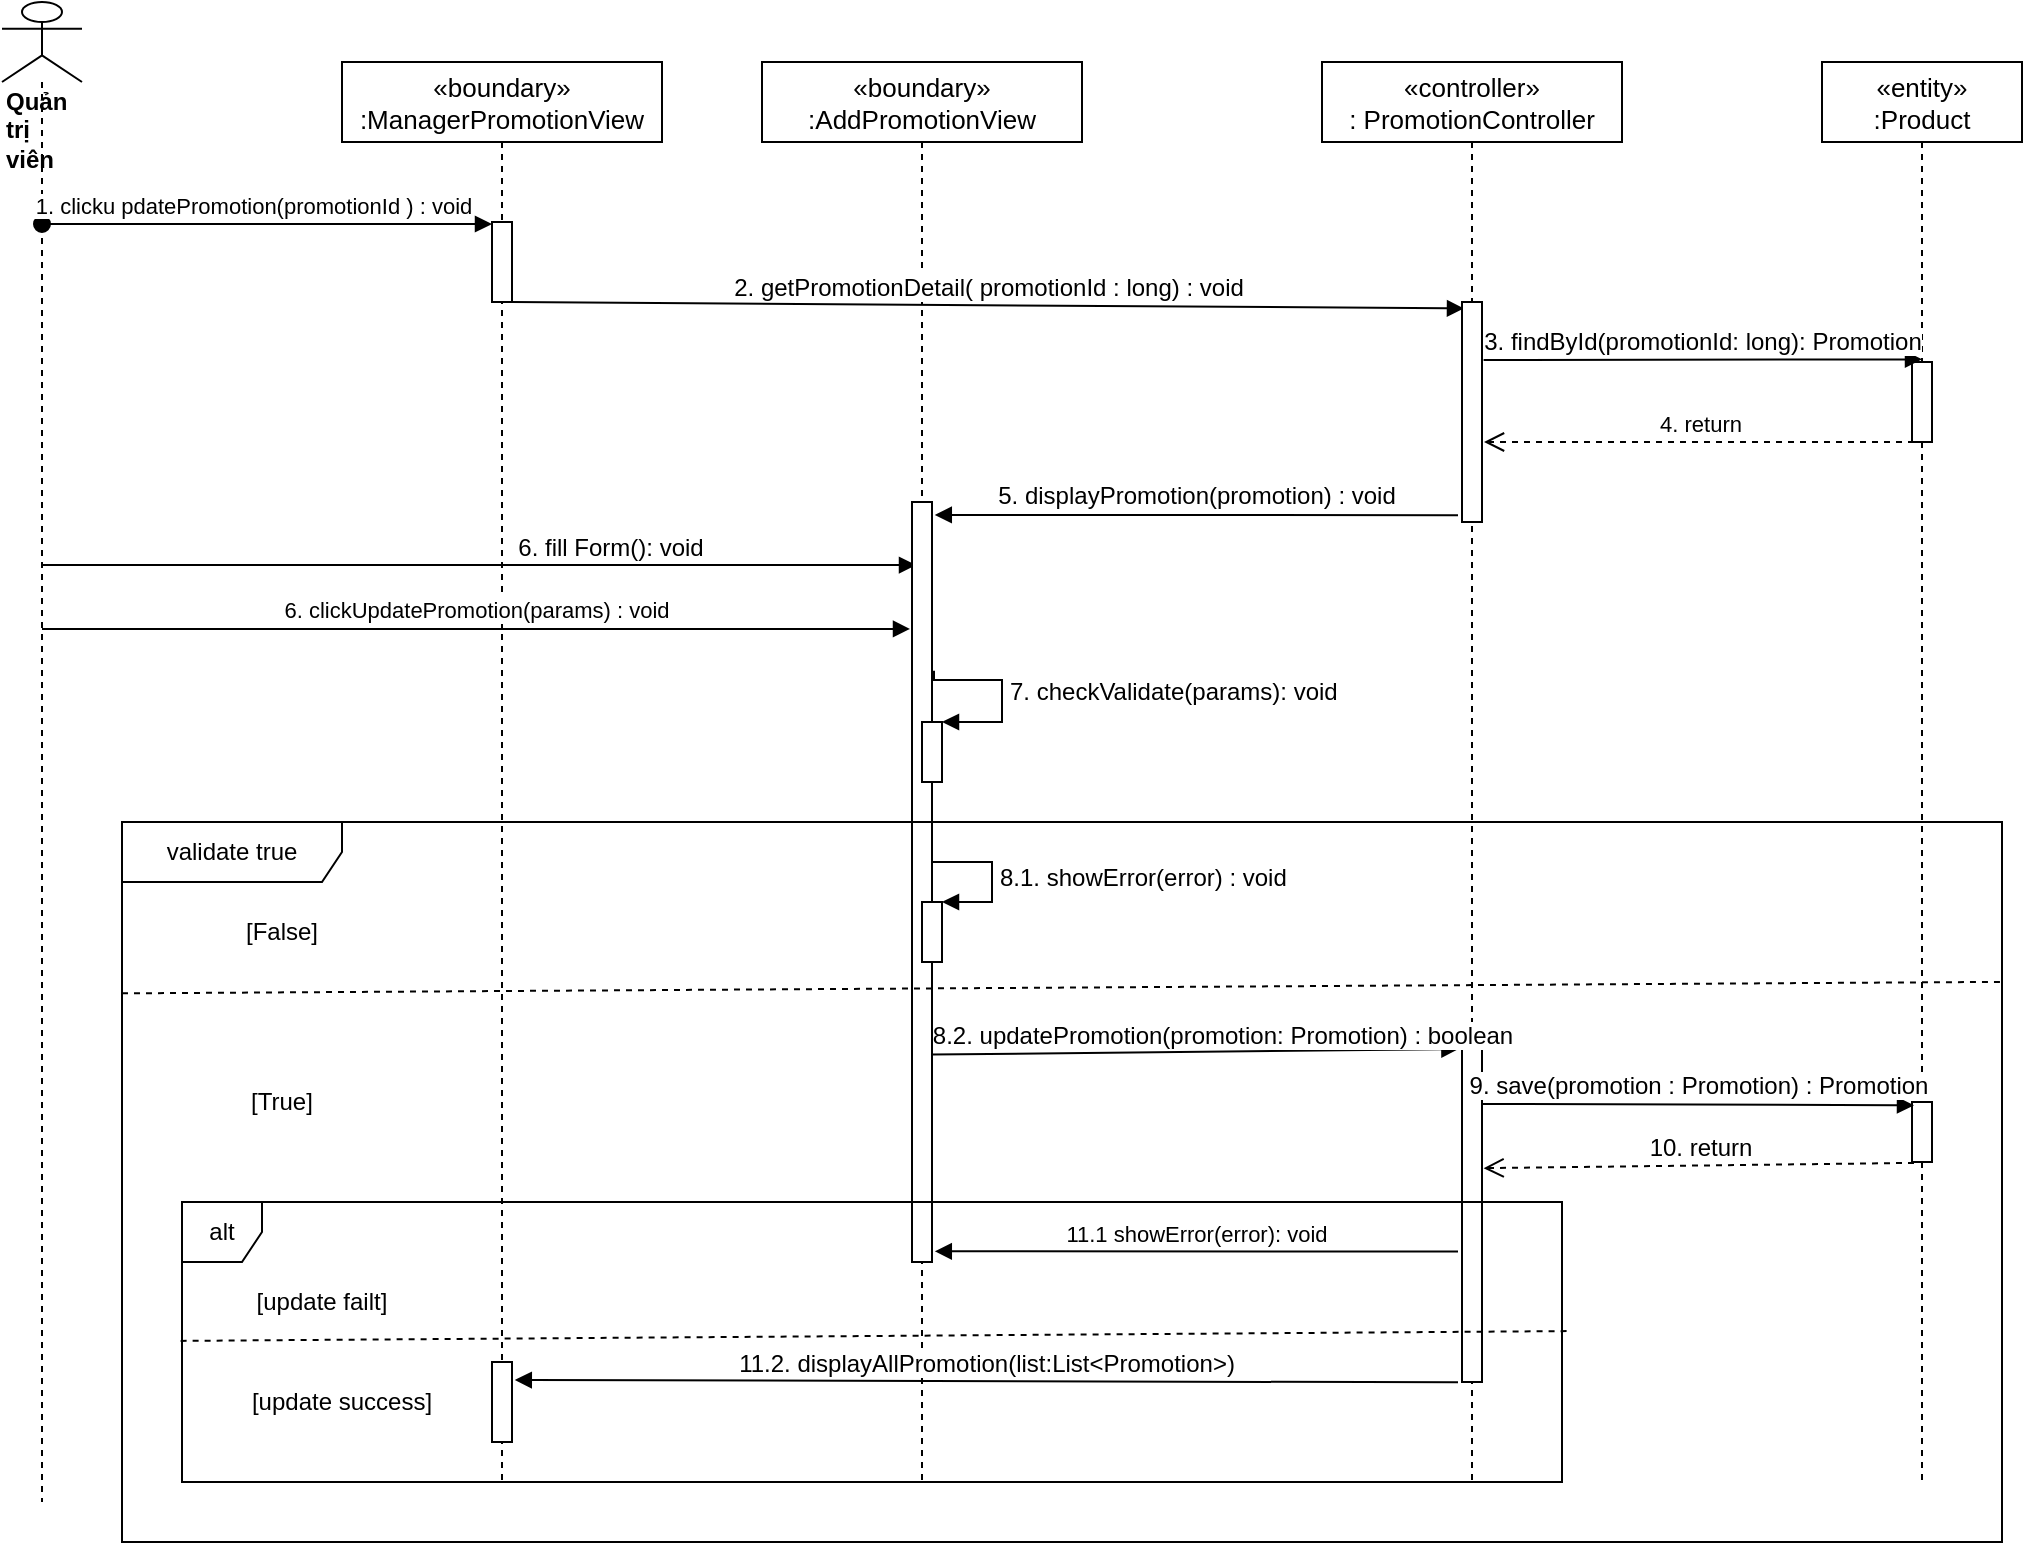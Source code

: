 <mxfile version="14.8.2" type="device"><diagram id="kgpKYQtTHZ0yAKxKKP6v" name="Page-1"><mxGraphModel dx="1038" dy="521" grid="1" gridSize="10" guides="1" tooltips="1" connect="1" arrows="1" fold="1" page="1" pageScale="1" pageWidth="850" pageHeight="1100" math="0" shadow="0"><root><mxCell id="0"/><mxCell id="1" parent="0"/><mxCell id="ZRu1RAUKc7t4GNgAST4--1" value="«boundary»&#10;:AddPromotionView" style="shape=umlLifeline;perimeter=lifelinePerimeter;container=1;collapsible=0;recursiveResize=0;rounded=0;shadow=0;strokeWidth=1;fontSize=13;" parent="1" vertex="1"><mxGeometry x="410" y="80" width="160" height="710" as="geometry"/></mxCell><mxCell id="ZRu1RAUKc7t4GNgAST4--2" value="«controller»&#10;: PromotionController" style="shape=umlLifeline;perimeter=lifelinePerimeter;container=1;collapsible=0;recursiveResize=0;rounded=0;shadow=0;strokeWidth=1;fontSize=13;" parent="1" vertex="1"><mxGeometry x="690" y="80" width="150" height="710" as="geometry"/></mxCell><mxCell id="ZRu1RAUKc7t4GNgAST4--3" value="" style="points=[];perimeter=orthogonalPerimeter;rounded=0;shadow=0;strokeWidth=1;" parent="ZRu1RAUKc7t4GNgAST4--2" vertex="1"><mxGeometry x="70" y="490" width="10" height="170" as="geometry"/></mxCell><mxCell id="ZRu1RAUKc7t4GNgAST4--4" value="&lt;div&gt;&lt;b&gt;Quản trị viên&lt;/b&gt;&lt;/div&gt;" style="shape=umlLifeline;participant=umlActor;perimeter=lifelinePerimeter;whiteSpace=wrap;html=1;container=1;collapsible=0;recursiveResize=0;verticalAlign=top;spacingTop=36;outlineConnect=0;align=left;size=40;" parent="1" vertex="1"><mxGeometry x="30" y="50" width="40" height="750" as="geometry"/></mxCell><mxCell id="ZRu1RAUKc7t4GNgAST4--5" value="1. clicku pdatePromotion(promotionId ) : void" style="verticalAlign=bottom;startArrow=oval;endArrow=block;startSize=8;shadow=0;strokeWidth=1;entryX=0;entryY=0.025;entryDx=0;entryDy=0;entryPerimeter=0;" parent="1" source="ZRu1RAUKc7t4GNgAST4--4" target="ZRu1RAUKc7t4GNgAST4--13" edge="1"><mxGeometry x="-0.06" relative="1" as="geometry"><mxPoint x="100" y="170" as="sourcePoint"/><mxPoint as="offset"/><mxPoint x="180" y="170" as="targetPoint"/></mxGeometry></mxCell><mxCell id="ZRu1RAUKc7t4GNgAST4--6" value="«entity»&#10;:Product" style="shape=umlLifeline;perimeter=lifelinePerimeter;container=1;collapsible=0;recursiveResize=0;rounded=0;shadow=0;strokeWidth=1;fontSize=13;" parent="1" vertex="1"><mxGeometry x="940" y="80" width="100" height="710" as="geometry"/></mxCell><mxCell id="ZRu1RAUKc7t4GNgAST4--7" value="" style="points=[];perimeter=orthogonalPerimeter;rounded=0;shadow=0;strokeWidth=1;" parent="ZRu1RAUKc7t4GNgAST4--6" vertex="1"><mxGeometry x="45" y="520" width="10" height="30" as="geometry"/></mxCell><mxCell id="ZRu1RAUKc7t4GNgAST4--8" value="&lt;font style=&quot;font-size: 12px&quot;&gt;9. save(promotion : Promotion) : Promotion&lt;/font&gt;" style="html=1;verticalAlign=bottom;endArrow=block;entryX=0.1;entryY=0.055;entryDx=0;entryDy=0;entryPerimeter=0;exitX=1;exitY=0.182;exitDx=0;exitDy=0;exitPerimeter=0;" parent="1" source="ZRu1RAUKc7t4GNgAST4--3" target="ZRu1RAUKc7t4GNgAST4--7" edge="1"><mxGeometry width="80" relative="1" as="geometry"><mxPoint x="710" y="422" as="sourcePoint"/><mxPoint x="1010" y="239" as="targetPoint"/></mxGeometry></mxCell><mxCell id="ZRu1RAUKc7t4GNgAST4--9" value="&lt;font style=&quot;font-size: 12px&quot;&gt;10. return&lt;/font&gt;" style="html=1;verticalAlign=bottom;endArrow=open;dashed=1;endSize=8;exitX=0.1;exitY=1.015;exitDx=0;exitDy=0;exitPerimeter=0;entryX=1.08;entryY=0.371;entryDx=0;entryDy=0;entryPerimeter=0;" parent="1" source="ZRu1RAUKc7t4GNgAST4--7" target="ZRu1RAUKc7t4GNgAST4--3" edge="1"><mxGeometry relative="1" as="geometry"><mxPoint x="790" y="300" as="sourcePoint"/><mxPoint x="670" y="461" as="targetPoint"/></mxGeometry></mxCell><mxCell id="ZRu1RAUKc7t4GNgAST4--10" value="&lt;font style=&quot;font-size: 12px&quot;&gt;6. fill Form(): void&lt;/font&gt;" style="html=1;verticalAlign=bottom;endArrow=block;entryX=0.2;entryY=0.083;entryDx=0;entryDy=0;entryPerimeter=0;" parent="1" source="ZRu1RAUKc7t4GNgAST4--4" target="ZRu1RAUKc7t4GNgAST4--14" edge="1"><mxGeometry x="0.294" width="80" relative="1" as="geometry"><mxPoint x="380" y="270" as="sourcePoint"/><mxPoint x="490" y="300" as="targetPoint"/><mxPoint x="1" as="offset"/></mxGeometry></mxCell><mxCell id="ZRu1RAUKc7t4GNgAST4--11" value="&lt;font style=&quot;font-size: 12px&quot;&gt;8.2. updatePromotion(promotion: Promotion) : boolean&lt;/font&gt;" style="html=1;verticalAlign=bottom;endArrow=block;entryX=-0.18;entryY=0.021;entryDx=0;entryDy=0;entryPerimeter=0;exitX=0.98;exitY=0.727;exitDx=0;exitDy=0;exitPerimeter=0;" parent="1" source="ZRu1RAUKc7t4GNgAST4--14" target="ZRu1RAUKc7t4GNgAST4--3" edge="1"><mxGeometry x="0.105" y="-1" width="80" relative="1" as="geometry"><mxPoint x="494" y="582" as="sourcePoint"/><mxPoint x="700" y="370" as="targetPoint"/><mxPoint as="offset"/></mxGeometry></mxCell><mxCell id="ZRu1RAUKc7t4GNgAST4--12" value="«boundary»&#10;:ManagerPromotionView" style="shape=umlLifeline;perimeter=lifelinePerimeter;container=1;collapsible=0;recursiveResize=0;rounded=0;shadow=0;strokeWidth=1;fontSize=13;" parent="1" vertex="1"><mxGeometry x="200" y="80" width="160" height="710" as="geometry"/></mxCell><mxCell id="ZRu1RAUKc7t4GNgAST4--13" value="" style="html=1;points=[];perimeter=orthogonalPerimeter;" parent="1" vertex="1"><mxGeometry x="275" y="160" width="10" height="40" as="geometry"/></mxCell><mxCell id="ZRu1RAUKc7t4GNgAST4--14" value="" style="html=1;points=[];perimeter=orthogonalPerimeter;" parent="1" vertex="1"><mxGeometry x="485" y="300" width="10" height="380" as="geometry"/></mxCell><mxCell id="ZRu1RAUKc7t4GNgAST4--15" value="&lt;font style=&quot;font-size: 12px&quot;&gt;2. getPromotionDetail( promotionId : long) : void&lt;/font&gt;" style="html=1;verticalAlign=bottom;endArrow=block;exitX=1;exitY=1;exitDx=0;exitDy=0;exitPerimeter=0;entryX=0.1;entryY=0.029;entryDx=0;entryDy=0;entryPerimeter=0;" parent="1" source="ZRu1RAUKc7t4GNgAST4--13" target="ZRu1RAUKc7t4GNgAST4--26" edge="1"><mxGeometry width="80" relative="1" as="geometry"><mxPoint x="520" y="230" as="sourcePoint"/><mxPoint x="430" y="200" as="targetPoint"/></mxGeometry></mxCell><mxCell id="ZRu1RAUKc7t4GNgAST4--18" value="6. clickUpdatePromotion(params) : void" style="html=1;verticalAlign=bottom;endArrow=block;entryX=-0.1;entryY=0.167;entryDx=0;entryDy=0;entryPerimeter=0;" parent="1" source="ZRu1RAUKc7t4GNgAST4--4" target="ZRu1RAUKc7t4GNgAST4--14" edge="1"><mxGeometry width="80" relative="1" as="geometry"><mxPoint x="520" y="330" as="sourcePoint"/><mxPoint x="480" y="330" as="targetPoint"/></mxGeometry></mxCell><mxCell id="ZRu1RAUKc7t4GNgAST4--20" value="alt" style="shape=umlFrame;whiteSpace=wrap;html=1;width=40;height=30;" parent="1" vertex="1"><mxGeometry x="120" y="650" width="690" height="140" as="geometry"/></mxCell><mxCell id="ZRu1RAUKc7t4GNgAST4--23" value="" style="html=1;points=[];perimeter=orthogonalPerimeter;" parent="1" vertex="1"><mxGeometry x="275" y="730" width="10" height="40" as="geometry"/></mxCell><mxCell id="ZRu1RAUKc7t4GNgAST4--26" value="" style="html=1;points=[];perimeter=orthogonalPerimeter;" parent="1" vertex="1"><mxGeometry x="760" y="200" width="10" height="110" as="geometry"/></mxCell><mxCell id="ZRu1RAUKc7t4GNgAST4--27" value="" style="html=1;points=[];perimeter=orthogonalPerimeter;" parent="1" vertex="1"><mxGeometry x="985" y="230" width="10" height="40" as="geometry"/></mxCell><mxCell id="ZRu1RAUKc7t4GNgAST4--28" value="&lt;font style=&quot;font-size: 12px&quot;&gt;3. findById(promotionId: long): Promotion&lt;/font&gt;" style="html=1;verticalAlign=bottom;endArrow=block;entryX=0.5;entryY=-0.033;entryDx=0;entryDy=0;entryPerimeter=0;exitX=1.08;exitY=0.264;exitDx=0;exitDy=0;exitPerimeter=0;" parent="1" source="ZRu1RAUKc7t4GNgAST4--26" target="ZRu1RAUKc7t4GNgAST4--27" edge="1"><mxGeometry width="80" relative="1" as="geometry"><mxPoint x="740" y="219" as="sourcePoint"/><mxPoint x="600" y="320" as="targetPoint"/></mxGeometry></mxCell><mxCell id="ZRu1RAUKc7t4GNgAST4--29" value="4. return" style="html=1;verticalAlign=bottom;endArrow=open;dashed=1;endSize=8;exitX=0.1;exitY=1;exitDx=0;exitDy=0;exitPerimeter=0;" parent="1" source="ZRu1RAUKc7t4GNgAST4--27" edge="1"><mxGeometry relative="1" as="geometry"><mxPoint x="600" y="320" as="sourcePoint"/><mxPoint x="771" y="270" as="targetPoint"/></mxGeometry></mxCell><mxCell id="ZRu1RAUKc7t4GNgAST4--31" value="" style="html=1;points=[];perimeter=orthogonalPerimeter;" parent="1" vertex="1"><mxGeometry x="490" y="410" width="10" height="30" as="geometry"/></mxCell><mxCell id="ZRu1RAUKc7t4GNgAST4--32" value="&lt;font style=&quot;font-size: 12px&quot;&gt;7. checkValidate(params): void&lt;/font&gt;" style="edgeStyle=orthogonalEdgeStyle;html=1;align=left;spacingLeft=2;endArrow=block;rounded=0;entryX=1;entryY=0;exitX=1.1;exitY=0.222;exitDx=0;exitDy=0;exitPerimeter=0;" parent="1" source="ZRu1RAUKc7t4GNgAST4--14" target="ZRu1RAUKc7t4GNgAST4--31" edge="1"><mxGeometry relative="1" as="geometry"><mxPoint x="506" y="350" as="sourcePoint"/><Array as="points"><mxPoint x="530" y="389"/><mxPoint x="530" y="410"/></Array></mxGeometry></mxCell><mxCell id="ZRu1RAUKc7t4GNgAST4--35" value="validate true" style="shape=umlFrame;whiteSpace=wrap;html=1;width=110;height=30;" parent="1" vertex="1"><mxGeometry x="90" y="460" width="940" height="360" as="geometry"/></mxCell><mxCell id="6nZbSX6u_5OKF9adf8eh-1" value="&lt;span style=&quot;font-family: &amp;#34;helvetica&amp;#34;&quot;&gt;&lt;font style=&quot;font-size: 12px&quot;&gt;11.2. displayAllPromotion(list:List&amp;lt;Promotion&amp;gt;)&lt;/font&gt;&lt;/span&gt;" style="html=1;verticalAlign=bottom;endArrow=block;entryX=1.14;entryY=0.225;entryDx=0;entryDy=0;entryPerimeter=0;exitX=-0.2;exitY=1.001;exitDx=0;exitDy=0;exitPerimeter=0;" parent="1" source="ZRu1RAUKc7t4GNgAST4--3" target="ZRu1RAUKc7t4GNgAST4--23" edge="1"><mxGeometry width="80" relative="1" as="geometry"><mxPoint x="484" y="709" as="sourcePoint"/><mxPoint x="300" y="625" as="targetPoint"/></mxGeometry></mxCell><mxCell id="kvXdKVqNfbORM3YFCUFi-1" value="&lt;font style=&quot;font-size: 12px&quot;&gt;5. displayPromotion(promotion) : void&lt;/font&gt;" style="html=1;verticalAlign=bottom;endArrow=block;fontSize=13;exitX=-0.2;exitY=0.969;exitDx=0;exitDy=0;exitPerimeter=0;entryX=1.14;entryY=0.017;entryDx=0;entryDy=0;entryPerimeter=0;" parent="1" source="ZRu1RAUKc7t4GNgAST4--26" target="ZRu1RAUKc7t4GNgAST4--14" edge="1"><mxGeometry width="80" relative="1" as="geometry"><mxPoint x="760" y="271" as="sourcePoint"/><mxPoint x="520" y="302" as="targetPoint"/></mxGeometry></mxCell><mxCell id="73MDTavUxhV8NpDk_DMn-1" value="" style="html=1;points=[];perimeter=orthogonalPerimeter;" parent="1" vertex="1"><mxGeometry x="490" y="500" width="10" height="30" as="geometry"/></mxCell><mxCell id="73MDTavUxhV8NpDk_DMn-2" value="&lt;span style=&quot;font-size: 12px ; text-align: center&quot;&gt;8.1. showError(error) : void&lt;/span&gt;" style="edgeStyle=orthogonalEdgeStyle;html=1;align=left;spacingLeft=2;endArrow=block;rounded=0;entryX=1;entryY=0;" parent="1" target="73MDTavUxhV8NpDk_DMn-1" edge="1"><mxGeometry relative="1" as="geometry"><mxPoint x="495" y="480" as="sourcePoint"/><Array as="points"><mxPoint x="525" y="480"/></Array></mxGeometry></mxCell><mxCell id="73MDTavUxhV8NpDk_DMn-3" value="11.1 showError(error): void" style="html=1;verticalAlign=bottom;endArrow=block;exitX=-0.2;exitY=0.616;exitDx=0;exitDy=0;exitPerimeter=0;entryX=1.14;entryY=0.986;entryDx=0;entryDy=0;entryPerimeter=0;" parent="1" source="ZRu1RAUKc7t4GNgAST4--3" target="ZRu1RAUKc7t4GNgAST4--14" edge="1"><mxGeometry width="80" relative="1" as="geometry"><mxPoint x="490" y="580" as="sourcePoint"/><mxPoint x="570" y="580" as="targetPoint"/></mxGeometry></mxCell><mxCell id="73MDTavUxhV8NpDk_DMn-4" value="" style="endArrow=none;dashed=1;html=1;entryX=1.002;entryY=0.222;entryDx=0;entryDy=0;entryPerimeter=0;exitX=0;exitY=0.238;exitDx=0;exitDy=0;exitPerimeter=0;" parent="1" source="ZRu1RAUKc7t4GNgAST4--35" target="ZRu1RAUKc7t4GNgAST4--35" edge="1"><mxGeometry width="50" height="50" relative="1" as="geometry"><mxPoint x="440" y="600" as="sourcePoint"/><mxPoint x="490" y="550" as="targetPoint"/></mxGeometry></mxCell><mxCell id="73MDTavUxhV8NpDk_DMn-5" value="" style="endArrow=none;dashed=1;html=1;entryX=1.005;entryY=0.461;entryDx=0;entryDy=0;entryPerimeter=0;exitX=-0.001;exitY=0.496;exitDx=0;exitDy=0;exitPerimeter=0;" parent="1" source="ZRu1RAUKc7t4GNgAST4--20" target="ZRu1RAUKc7t4GNgAST4--20" edge="1"><mxGeometry width="50" height="50" relative="1" as="geometry"><mxPoint x="160" y="710" as="sourcePoint"/><mxPoint x="420" y="650" as="targetPoint"/></mxGeometry></mxCell><mxCell id="73MDTavUxhV8NpDk_DMn-6" value="[update failt]" style="text;html=1;strokeColor=none;fillColor=none;align=center;verticalAlign=middle;whiteSpace=wrap;rounded=0;" parent="1" vertex="1"><mxGeometry x="150" y="690" width="80" height="20" as="geometry"/></mxCell><mxCell id="73MDTavUxhV8NpDk_DMn-7" value="[update success]" style="text;html=1;strokeColor=none;fillColor=none;align=center;verticalAlign=middle;whiteSpace=wrap;rounded=0;" parent="1" vertex="1"><mxGeometry x="140" y="740" width="120" height="20" as="geometry"/></mxCell><mxCell id="73MDTavUxhV8NpDk_DMn-8" value="[False]" style="text;html=1;strokeColor=none;fillColor=none;align=center;verticalAlign=middle;whiteSpace=wrap;rounded=0;" parent="1" vertex="1"><mxGeometry x="150" y="505" width="40" height="20" as="geometry"/></mxCell><mxCell id="73MDTavUxhV8NpDk_DMn-9" value="[True]" style="text;html=1;strokeColor=none;fillColor=none;align=center;verticalAlign=middle;whiteSpace=wrap;rounded=0;" parent="1" vertex="1"><mxGeometry x="150" y="590" width="40" height="20" as="geometry"/></mxCell></root></mxGraphModel></diagram></mxfile>